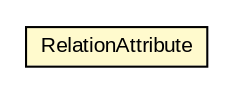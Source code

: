 #!/usr/local/bin/dot
#
# Class diagram 
# Generated by UMLGraph version R5_6-24-gf6e263 (http://www.umlgraph.org/)
#

digraph G {
	edge [fontname="arial",fontsize=10,labelfontname="arial",labelfontsize=10];
	node [fontname="arial",fontsize=10,shape=plaintext];
	nodesep=0.25;
	ranksep=0.5;
	// edu.arizona.biosemantics.semanticmarkup.markupelement.description.model.attributes.RelationAttribute
	c123805 [label=<<table title="edu.arizona.biosemantics.semanticmarkup.markupelement.description.model.attributes.RelationAttribute" border="0" cellborder="1" cellspacing="0" cellpadding="2" port="p" bgcolor="lemonChiffon" href="./RelationAttribute.html">
		<tr><td><table border="0" cellspacing="0" cellpadding="1">
<tr><td align="center" balign="center"> RelationAttribute </td></tr>
		</table></td></tr>
		</table>>, URL="./RelationAttribute.html", fontname="arial", fontcolor="black", fontsize=10.0];
}

